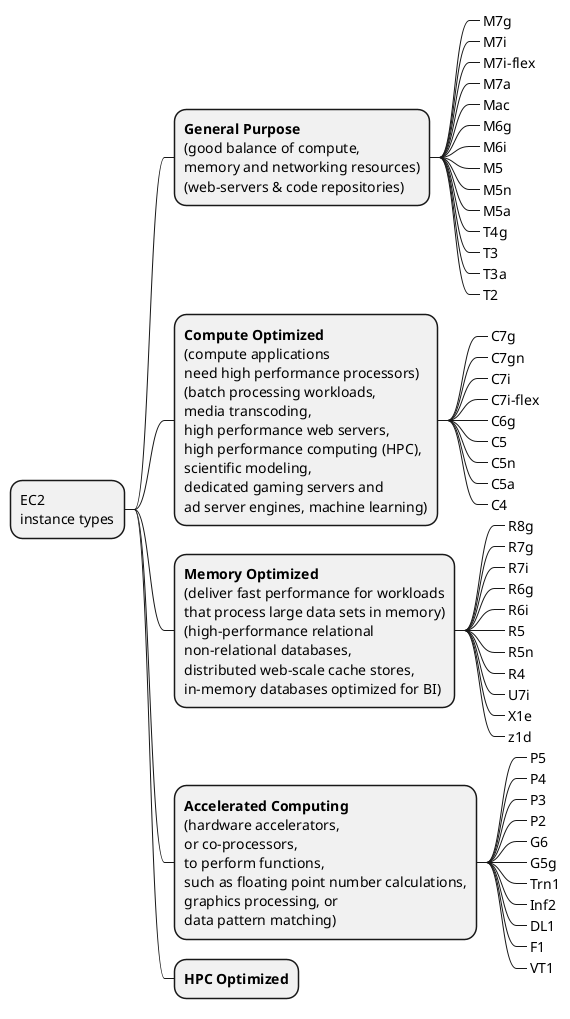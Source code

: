 @startmindmap
* EC2\ninstance types
** <b>General Purpose</b>\n(good balance of compute,\nmemory and networking resources)\n(web-servers & code repositories)
***_ M7g
***_ M7i
***_ M7i-flex
***_ M7a
***_ Mac
***_ M6g
***_ M6i
***_ M5
***_ M5n
***_ M5a
***_ T4g
***_ T3
***_ T3a
***_ T2

** <b>Compute Optimized</b>\n(compute applications\nneed high performance processors)\n(batch processing workloads,\nmedia transcoding,\nhigh performance web servers,\nhigh performance computing (HPC),\nscientific modeling,\ndedicated gaming servers and\nad server engines, machine learning)
***_ C7g
***_ C7gn
***_ C7i
***_ C7i-flex
***_ C6g
***_ C5
***_ C5n
***_ C5a
***_ C4

** <b>Memory Optimized</b>\n(deliver fast performance for workloads\nthat process large data sets in memory)\n(high-performance relational\nnon-relational databases,\ndistributed web-scale cache stores,\nin-memory databases optimized for BI)
***_ R8g
***_ R7g
***_ R7i
***_ R6g
***_ R6i
***_ R5
***_ R5n
***_ R4
***_ U7i
***_ X1e
***_ z1d




** <b>Accelerated Computing</b>\n(hardware accelerators,\nor co-processors,\nto perform functions,\nsuch as floating point number calculations,\ngraphics processing, or\ndata pattern matching)
***_ P5
***_ P4
***_ P3
***_ P2
***_ G6
***_ G5g
***_ Trn1
***_ Inf2
***_ DL1
***_ F1
***_ VT1

** <b>HPC Optimized</b>


@endmindmap






